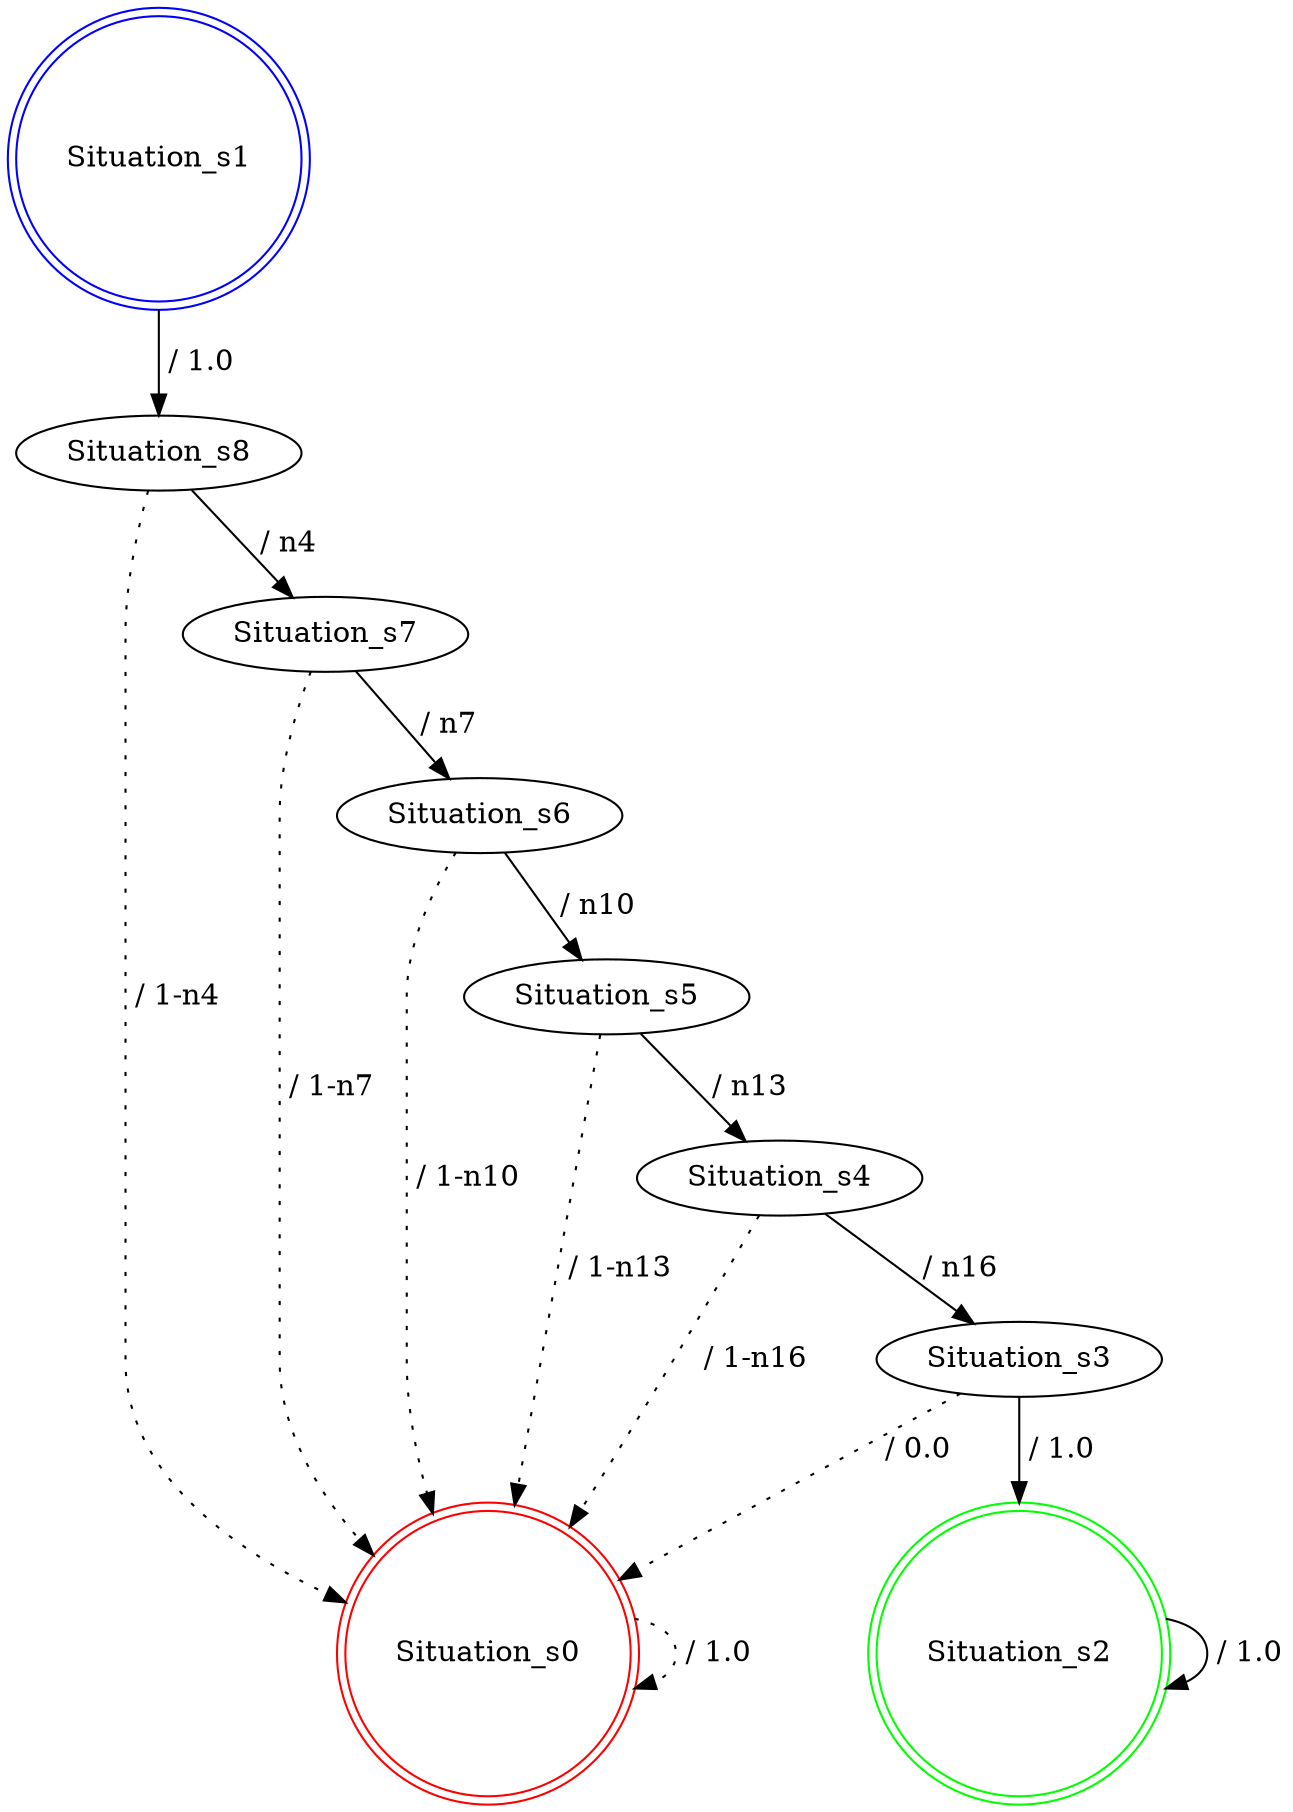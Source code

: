 digraph graphname {
Situation_s0 [label="Situation_s0",color=red,shape=doublecircle ];
Situation_s1 [label="Situation_s1",color=blue,shape=doublecircle ];
Situation_s2 [label="Situation_s2",color=green,shape=doublecircle ];
Situation_s3 [label="Situation_s3" ];
Situation_s4 [label="Situation_s4" ];
Situation_s5 [label="Situation_s5" ];
Situation_s6 [label="Situation_s6" ];
Situation_s7 [label="Situation_s7" ];
Situation_s8 [label="Situation_s8" ];
Situation_s0 -> Situation_s0 [label=" / 1.0", style=dotted];
Situation_s1 -> Situation_s8 [label=" / 1.0"];
Situation_s2 -> Situation_s2 [label=" / 1.0"];
Situation_s3 -> Situation_s2 [label=" / 1.0"];
Situation_s3 -> Situation_s0 [label=" / 0.0", style=dotted];
Situation_s4 -> Situation_s3 [label=" / n16"];
Situation_s4 -> Situation_s0 [label=" / 1-n16", style=dotted];
Situation_s5 -> Situation_s4 [label=" / n13"];
Situation_s5 -> Situation_s0 [label=" / 1-n13", style=dotted];
Situation_s6 -> Situation_s5 [label=" / n10"];
Situation_s6 -> Situation_s0 [label=" / 1-n10", style=dotted];
Situation_s7 -> Situation_s6 [label=" / n7"];
Situation_s7 -> Situation_s0 [label=" / 1-n7", style=dotted];
Situation_s8 -> Situation_s7 [label=" / n4"];
Situation_s8 -> Situation_s0 [label=" / 1-n4", style=dotted];
}